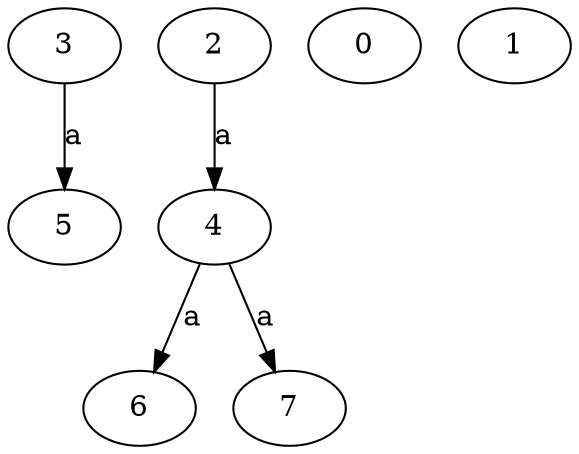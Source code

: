 strict digraph  {
3;
4;
5;
6;
0;
7;
1;
2;
3 -> 5  [label=a];
4 -> 6  [label=a];
4 -> 7  [label=a];
2 -> 4  [label=a];
}
